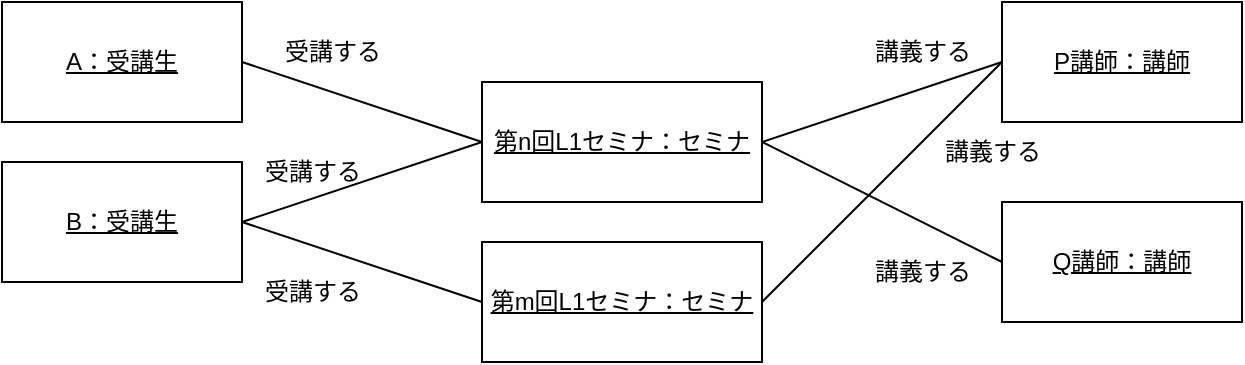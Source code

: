 <mxfile version="24.6.4" type="device">
  <diagram name="ページ1" id="G9DuIOJiRCYQijhlGP8S">
    <mxGraphModel dx="880" dy="468" grid="1" gridSize="10" guides="1" tooltips="1" connect="1" arrows="1" fold="1" page="1" pageScale="1" pageWidth="827" pageHeight="1169" math="0" shadow="0">
      <root>
        <mxCell id="0" />
        <mxCell id="1" parent="0" />
        <mxCell id="wjGBHsYlGVUpgM-gkU09-4" style="rounded=0;orthogonalLoop=1;jettySize=auto;html=1;exitX=1;exitY=0.5;exitDx=0;exitDy=0;entryX=0;entryY=0.5;entryDx=0;entryDy=0;fontStyle=4;endArrow=none;endFill=0;" edge="1" parent="1" source="wjGBHsYlGVUpgM-gkU09-1" target="wjGBHsYlGVUpgM-gkU09-3">
          <mxGeometry relative="1" as="geometry" />
        </mxCell>
        <mxCell id="wjGBHsYlGVUpgM-gkU09-1" value="A：受講生" style="rounded=0;whiteSpace=wrap;html=1;fontStyle=4" vertex="1" parent="1">
          <mxGeometry x="80" y="80" width="120" height="60" as="geometry" />
        </mxCell>
        <mxCell id="wjGBHsYlGVUpgM-gkU09-7" style="rounded=0;orthogonalLoop=1;jettySize=auto;html=1;exitX=1;exitY=0.5;exitDx=0;exitDy=0;entryX=0;entryY=0.5;entryDx=0;entryDy=0;fontStyle=4;endArrow=none;endFill=0;" edge="1" parent="1" source="wjGBHsYlGVUpgM-gkU09-2" target="wjGBHsYlGVUpgM-gkU09-3">
          <mxGeometry relative="1" as="geometry" />
        </mxCell>
        <mxCell id="wjGBHsYlGVUpgM-gkU09-8" style="rounded=0;orthogonalLoop=1;jettySize=auto;html=1;exitX=1;exitY=0.5;exitDx=0;exitDy=0;entryX=0;entryY=0.5;entryDx=0;entryDy=0;fontStyle=4;endArrow=none;endFill=0;" edge="1" parent="1" source="wjGBHsYlGVUpgM-gkU09-2" target="wjGBHsYlGVUpgM-gkU09-6">
          <mxGeometry relative="1" as="geometry" />
        </mxCell>
        <mxCell id="wjGBHsYlGVUpgM-gkU09-2" value="B：受講生" style="rounded=0;whiteSpace=wrap;html=1;fontStyle=4" vertex="1" parent="1">
          <mxGeometry x="80" y="160" width="120" height="60" as="geometry" />
        </mxCell>
        <mxCell id="wjGBHsYlGVUpgM-gkU09-3" value="第n回L1セミナ：セミナ" style="rounded=0;whiteSpace=wrap;html=1;fontStyle=4" vertex="1" parent="1">
          <mxGeometry x="320" y="120" width="140" height="60" as="geometry" />
        </mxCell>
        <mxCell id="wjGBHsYlGVUpgM-gkU09-6" value="第m回L1セミナ：セミナ" style="rounded=0;whiteSpace=wrap;html=1;fontStyle=4" vertex="1" parent="1">
          <mxGeometry x="320" y="200" width="140" height="60" as="geometry" />
        </mxCell>
        <mxCell id="wjGBHsYlGVUpgM-gkU09-11" style="rounded=0;orthogonalLoop=1;jettySize=auto;html=1;exitX=0;exitY=0.5;exitDx=0;exitDy=0;entryX=1;entryY=0.5;entryDx=0;entryDy=0;fontStyle=4;endArrow=none;endFill=0;" edge="1" parent="1" source="wjGBHsYlGVUpgM-gkU09-9" target="wjGBHsYlGVUpgM-gkU09-3">
          <mxGeometry relative="1" as="geometry" />
        </mxCell>
        <mxCell id="wjGBHsYlGVUpgM-gkU09-13" style="rounded=0;orthogonalLoop=1;jettySize=auto;html=1;exitX=0;exitY=0.5;exitDx=0;exitDy=0;entryX=1;entryY=0.5;entryDx=0;entryDy=0;fontStyle=4;endArrow=none;endFill=0;" edge="1" parent="1" source="wjGBHsYlGVUpgM-gkU09-9" target="wjGBHsYlGVUpgM-gkU09-6">
          <mxGeometry relative="1" as="geometry" />
        </mxCell>
        <mxCell id="wjGBHsYlGVUpgM-gkU09-9" value="P講師：講師" style="rounded=0;whiteSpace=wrap;html=1;fontStyle=4" vertex="1" parent="1">
          <mxGeometry x="580" y="80" width="120" height="60" as="geometry" />
        </mxCell>
        <mxCell id="wjGBHsYlGVUpgM-gkU09-12" style="rounded=0;orthogonalLoop=1;jettySize=auto;html=1;entryX=1;entryY=0.5;entryDx=0;entryDy=0;exitX=0;exitY=0.5;exitDx=0;exitDy=0;fontStyle=4;endArrow=none;endFill=0;" edge="1" parent="1" source="wjGBHsYlGVUpgM-gkU09-10" target="wjGBHsYlGVUpgM-gkU09-3">
          <mxGeometry relative="1" as="geometry" />
        </mxCell>
        <mxCell id="wjGBHsYlGVUpgM-gkU09-10" value="Q講師：講師" style="rounded=0;whiteSpace=wrap;html=1;fontStyle=4" vertex="1" parent="1">
          <mxGeometry x="580" y="180" width="120" height="60" as="geometry" />
        </mxCell>
        <mxCell id="wjGBHsYlGVUpgM-gkU09-14" value="受講する" style="text;html=1;align=center;verticalAlign=middle;resizable=0;points=[];autosize=1;strokeColor=none;fillColor=none;" vertex="1" parent="1">
          <mxGeometry x="200" y="210" width="70" height="30" as="geometry" />
        </mxCell>
        <mxCell id="wjGBHsYlGVUpgM-gkU09-15" value="受講する" style="text;html=1;align=center;verticalAlign=middle;resizable=0;points=[];autosize=1;strokeColor=none;fillColor=none;" vertex="1" parent="1">
          <mxGeometry x="210" y="90" width="70" height="30" as="geometry" />
        </mxCell>
        <mxCell id="wjGBHsYlGVUpgM-gkU09-16" value="受講する" style="text;html=1;align=center;verticalAlign=middle;resizable=0;points=[];autosize=1;strokeColor=none;fillColor=none;" vertex="1" parent="1">
          <mxGeometry x="200" y="150" width="70" height="30" as="geometry" />
        </mxCell>
        <mxCell id="wjGBHsYlGVUpgM-gkU09-17" value="講義する" style="text;html=1;align=center;verticalAlign=middle;resizable=0;points=[];autosize=1;strokeColor=none;fillColor=none;" vertex="1" parent="1">
          <mxGeometry x="505" y="90" width="70" height="30" as="geometry" />
        </mxCell>
        <mxCell id="wjGBHsYlGVUpgM-gkU09-18" value="講義する" style="text;html=1;align=center;verticalAlign=middle;resizable=0;points=[];autosize=1;strokeColor=none;fillColor=none;" vertex="1" parent="1">
          <mxGeometry x="540" y="140" width="70" height="30" as="geometry" />
        </mxCell>
        <mxCell id="wjGBHsYlGVUpgM-gkU09-19" value="講義する" style="text;html=1;align=center;verticalAlign=middle;resizable=0;points=[];autosize=1;strokeColor=none;fillColor=none;" vertex="1" parent="1">
          <mxGeometry x="505" y="200" width="70" height="30" as="geometry" />
        </mxCell>
      </root>
    </mxGraphModel>
  </diagram>
</mxfile>
